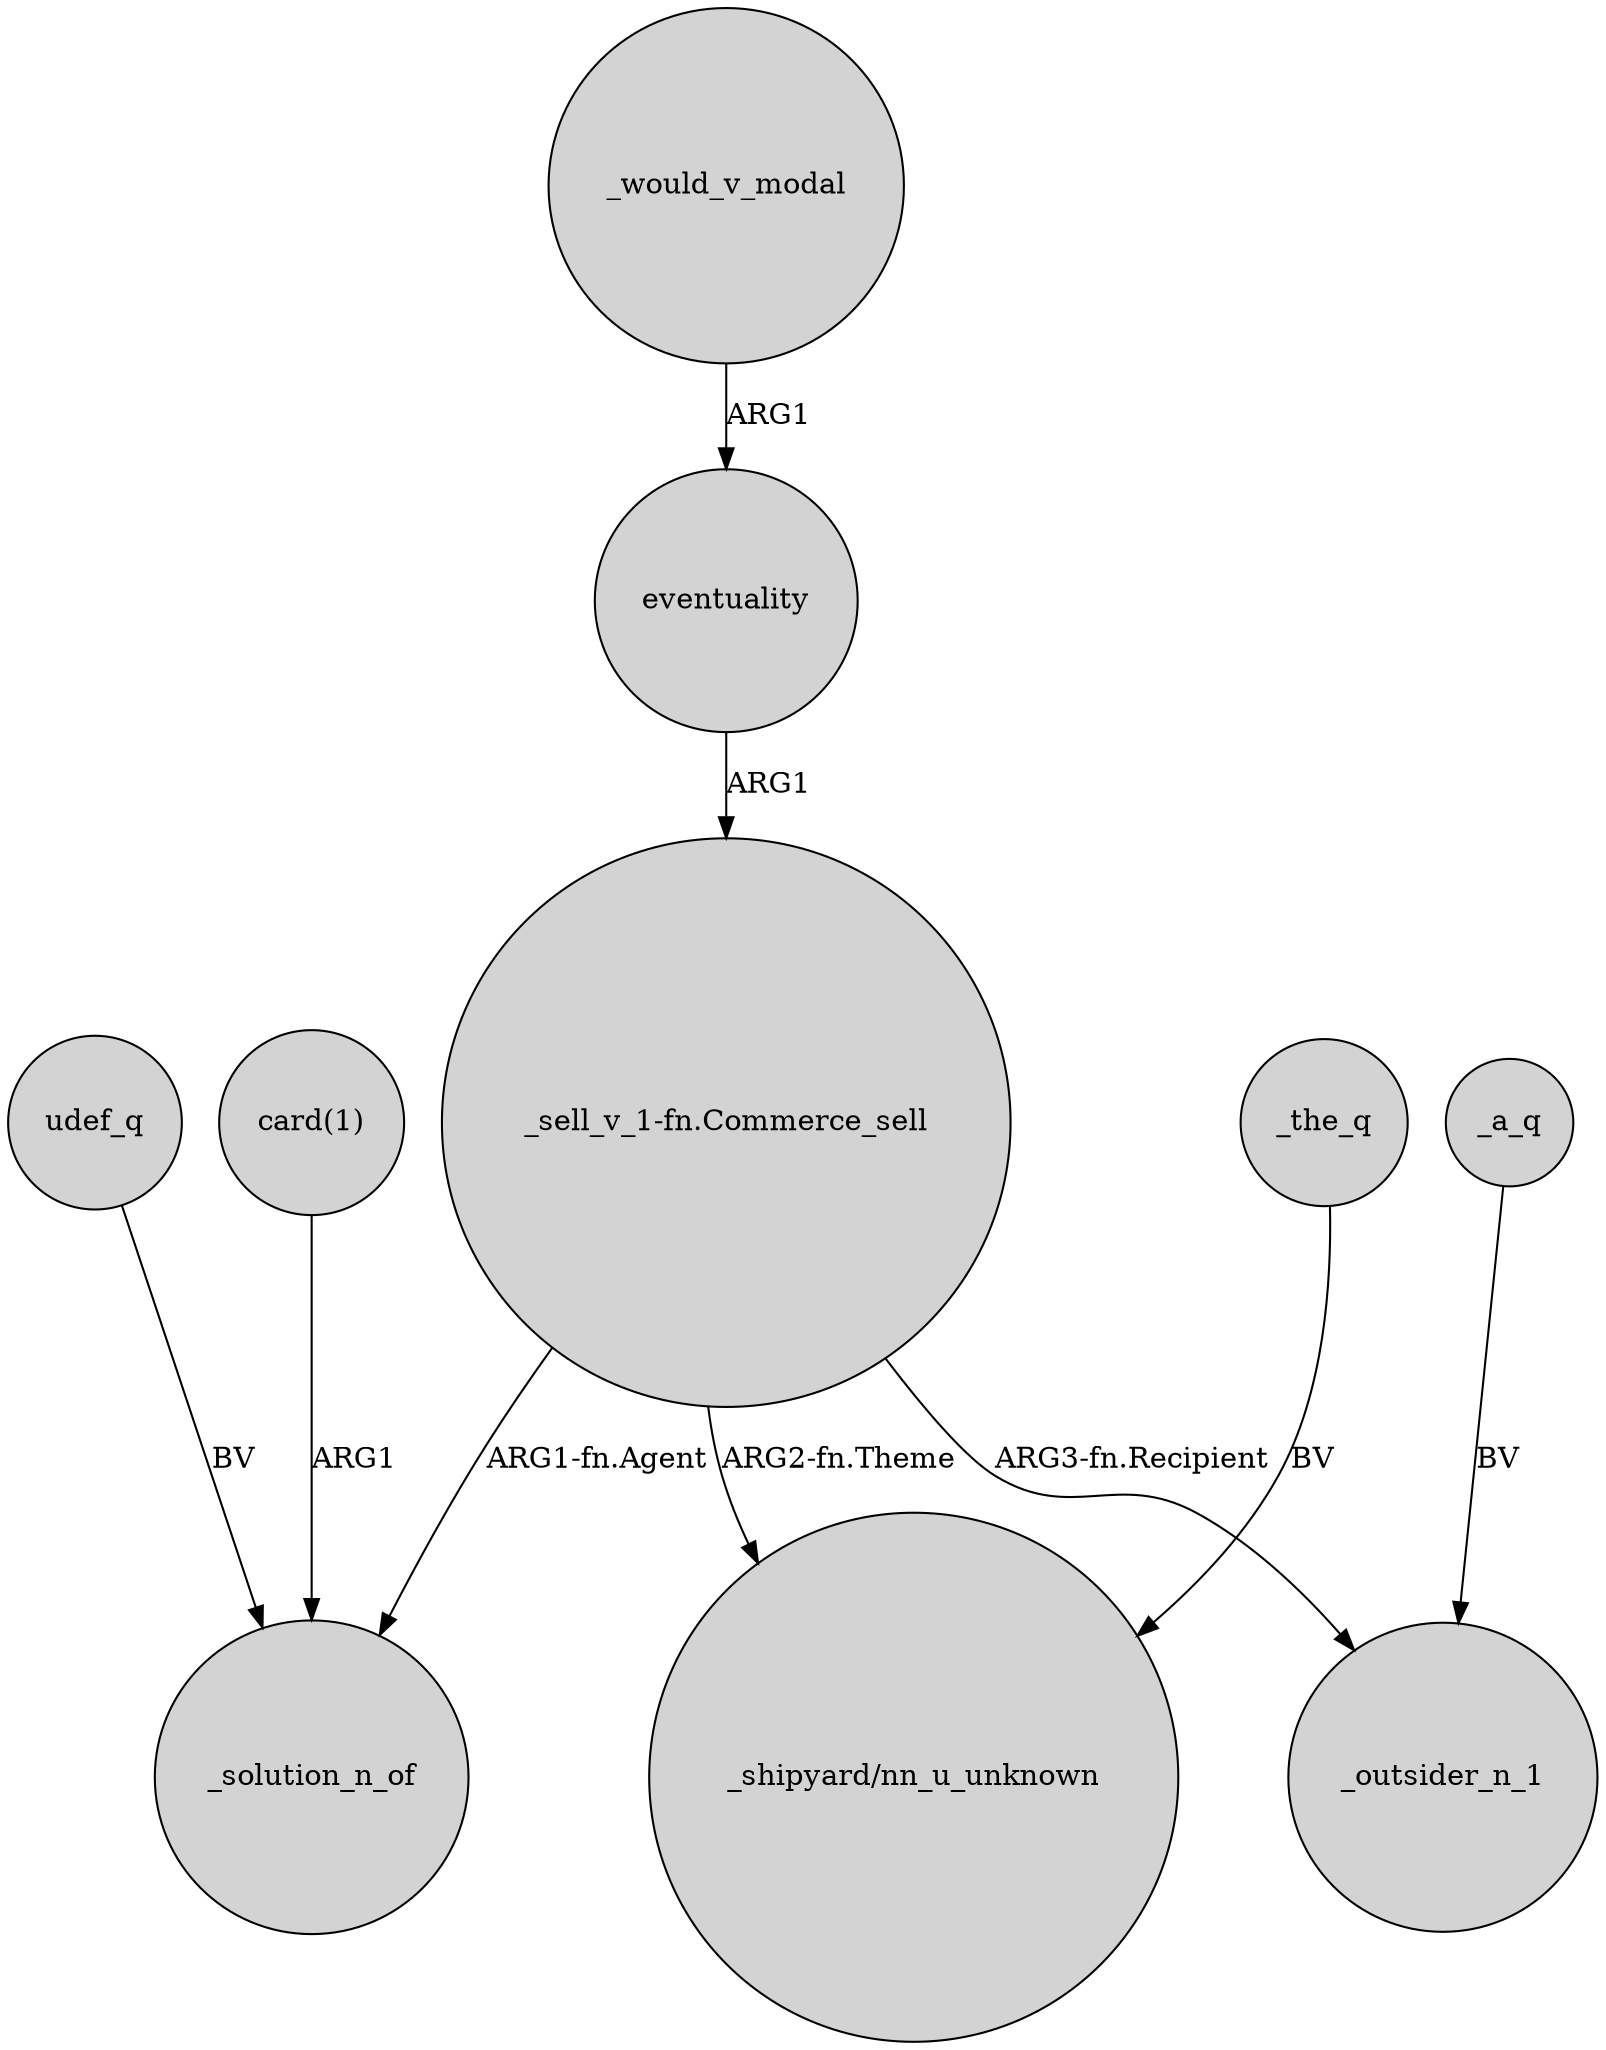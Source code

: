 digraph {
	node [shape=circle style=filled]
	"_sell_v_1-fn.Commerce_sell" -> _solution_n_of [label="ARG1-fn.Agent"]
	eventuality -> "_sell_v_1-fn.Commerce_sell" [label=ARG1]
	_the_q -> "_shipyard/nn_u_unknown" [label=BV]
	"_sell_v_1-fn.Commerce_sell" -> "_shipyard/nn_u_unknown" [label="ARG2-fn.Theme"]
	_a_q -> _outsider_n_1 [label=BV]
	"card(1)" -> _solution_n_of [label=ARG1]
	udef_q -> _solution_n_of [label=BV]
	_would_v_modal -> eventuality [label=ARG1]
	"_sell_v_1-fn.Commerce_sell" -> _outsider_n_1 [label="ARG3-fn.Recipient"]
}

